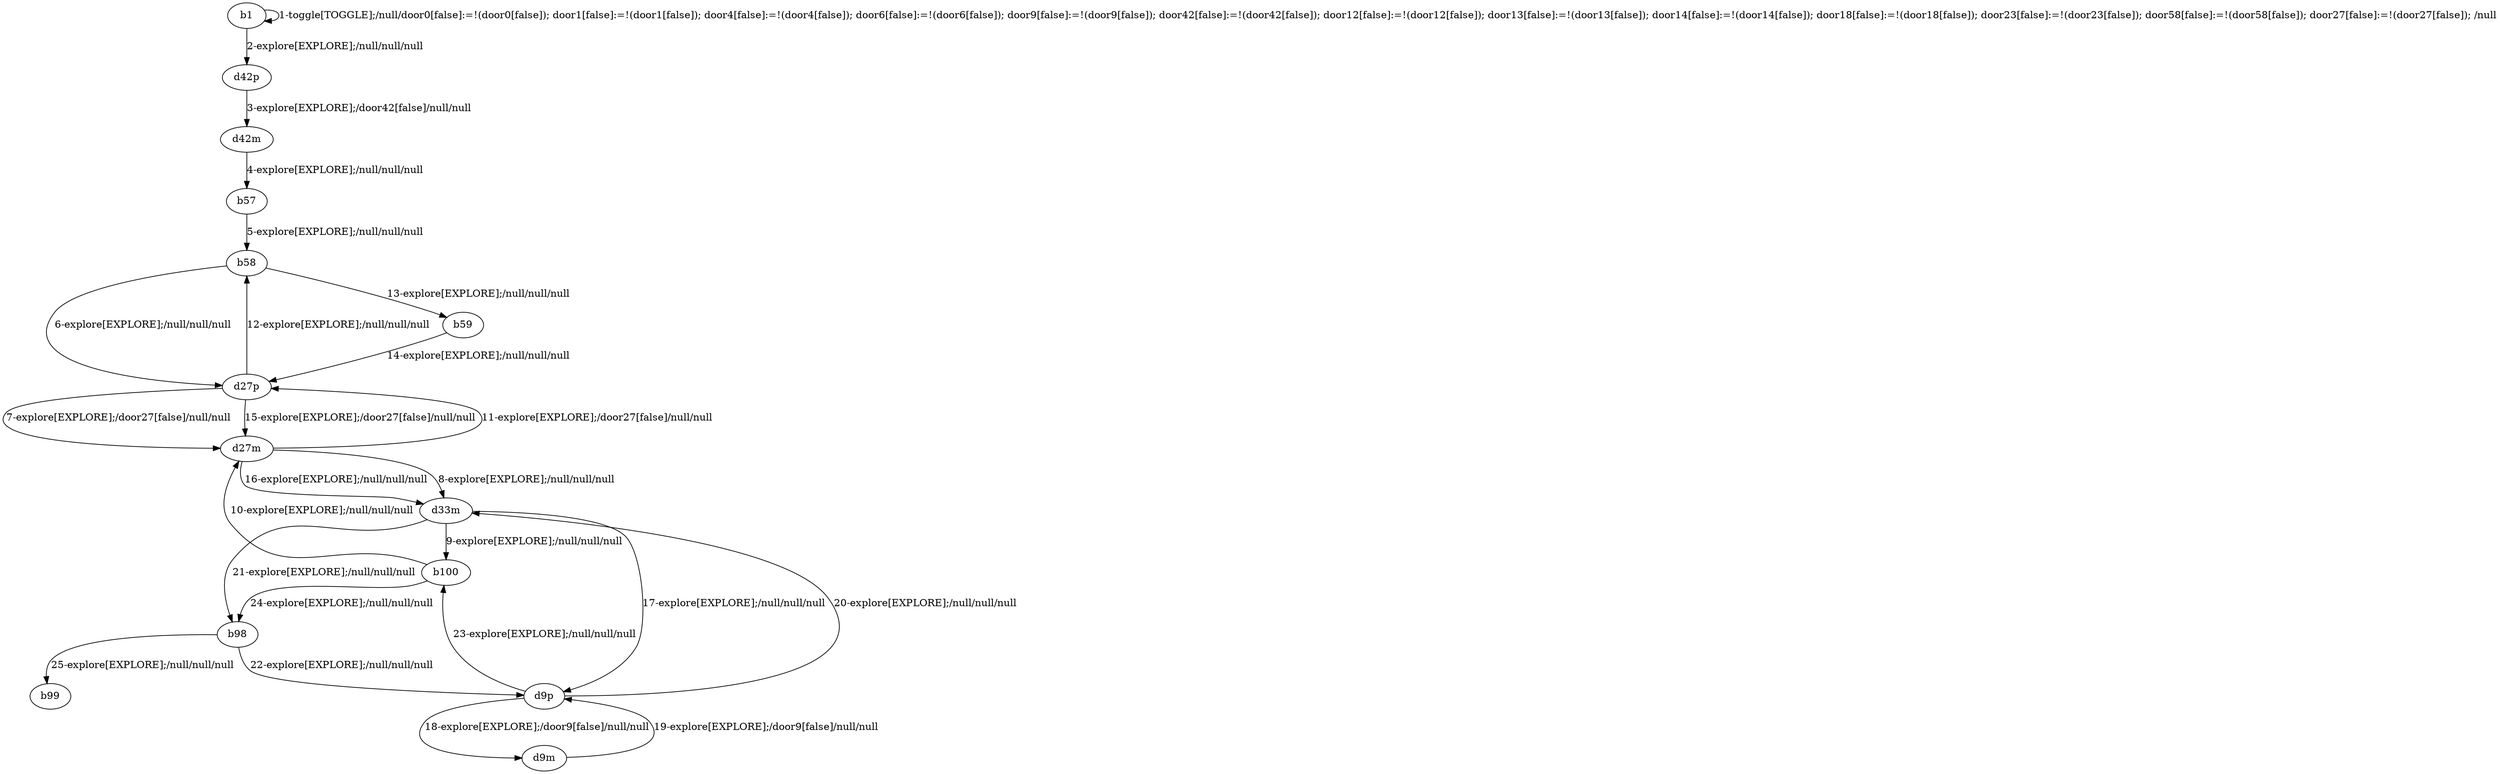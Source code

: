 # Total number of goals covered by this test: 1
# d9m --> d9p

digraph g {
"b1" -> "b1" [label = "1-toggle[TOGGLE];/null/door0[false]:=!(door0[false]); door1[false]:=!(door1[false]); door4[false]:=!(door4[false]); door6[false]:=!(door6[false]); door9[false]:=!(door9[false]); door42[false]:=!(door42[false]); door12[false]:=!(door12[false]); door13[false]:=!(door13[false]); door14[false]:=!(door14[false]); door18[false]:=!(door18[false]); door23[false]:=!(door23[false]); door58[false]:=!(door58[false]); door27[false]:=!(door27[false]); /null"];
"b1" -> "d42p" [label = "2-explore[EXPLORE];/null/null/null"];
"d42p" -> "d42m" [label = "3-explore[EXPLORE];/door42[false]/null/null"];
"d42m" -> "b57" [label = "4-explore[EXPLORE];/null/null/null"];
"b57" -> "b58" [label = "5-explore[EXPLORE];/null/null/null"];
"b58" -> "d27p" [label = "6-explore[EXPLORE];/null/null/null"];
"d27p" -> "d27m" [label = "7-explore[EXPLORE];/door27[false]/null/null"];
"d27m" -> "d33m" [label = "8-explore[EXPLORE];/null/null/null"];
"d33m" -> "b100" [label = "9-explore[EXPLORE];/null/null/null"];
"b100" -> "d27m" [label = "10-explore[EXPLORE];/null/null/null"];
"d27m" -> "d27p" [label = "11-explore[EXPLORE];/door27[false]/null/null"];
"d27p" -> "b58" [label = "12-explore[EXPLORE];/null/null/null"];
"b58" -> "b59" [label = "13-explore[EXPLORE];/null/null/null"];
"b59" -> "d27p" [label = "14-explore[EXPLORE];/null/null/null"];
"d27p" -> "d27m" [label = "15-explore[EXPLORE];/door27[false]/null/null"];
"d27m" -> "d33m" [label = "16-explore[EXPLORE];/null/null/null"];
"d33m" -> "d9p" [label = "17-explore[EXPLORE];/null/null/null"];
"d9p" -> "d9m" [label = "18-explore[EXPLORE];/door9[false]/null/null"];
"d9m" -> "d9p" [label = "19-explore[EXPLORE];/door9[false]/null/null"];
"d9p" -> "d33m" [label = "20-explore[EXPLORE];/null/null/null"];
"d33m" -> "b98" [label = "21-explore[EXPLORE];/null/null/null"];
"b98" -> "d9p" [label = "22-explore[EXPLORE];/null/null/null"];
"d9p" -> "b100" [label = "23-explore[EXPLORE];/null/null/null"];
"b100" -> "b98" [label = "24-explore[EXPLORE];/null/null/null"];
"b98" -> "b99" [label = "25-explore[EXPLORE];/null/null/null"];
}